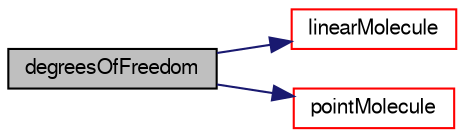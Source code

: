 digraph "degreesOfFreedom"
{
  bgcolor="transparent";
  edge [fontname="FreeSans",fontsize="10",labelfontname="FreeSans",labelfontsize="10"];
  node [fontname="FreeSans",fontsize="10",shape=record];
  rankdir="LR";
  Node555 [label="degreesOfFreedom",height=0.2,width=0.4,color="black", fillcolor="grey75", style="filled", fontcolor="black"];
  Node555 -> Node556 [color="midnightblue",fontsize="10",style="solid",fontname="FreeSans"];
  Node556 [label="linearMolecule",height=0.2,width=0.4,color="red",URL="$a24394.html#aeb2a2b14062fa73f93abea82566a4856"];
  Node555 -> Node559 [color="midnightblue",fontsize="10",style="solid",fontname="FreeSans"];
  Node559 [label="pointMolecule",height=0.2,width=0.4,color="red",URL="$a24394.html#a0f2c6dd5684960ddaa66fe409fb6c7b4"];
}
